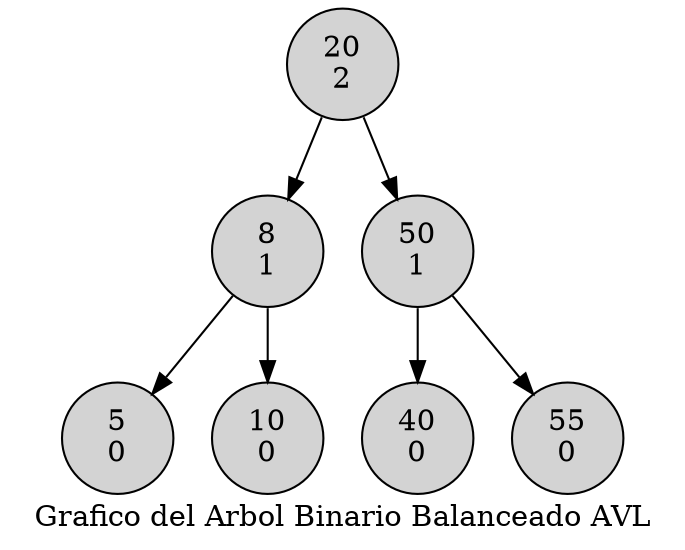 digraph D{
node [shape=circle style=filled ] 
label= " Grafico del Arbol Binario Balanceado AVL " 
"20
2" -> "8
1" 
"8
1" -> "5
0" 
"8
1" -> "10
0" 
"20
2" -> "50
1" 
"50
1" -> "40
0" 
"50
1" -> "55
0" 

}